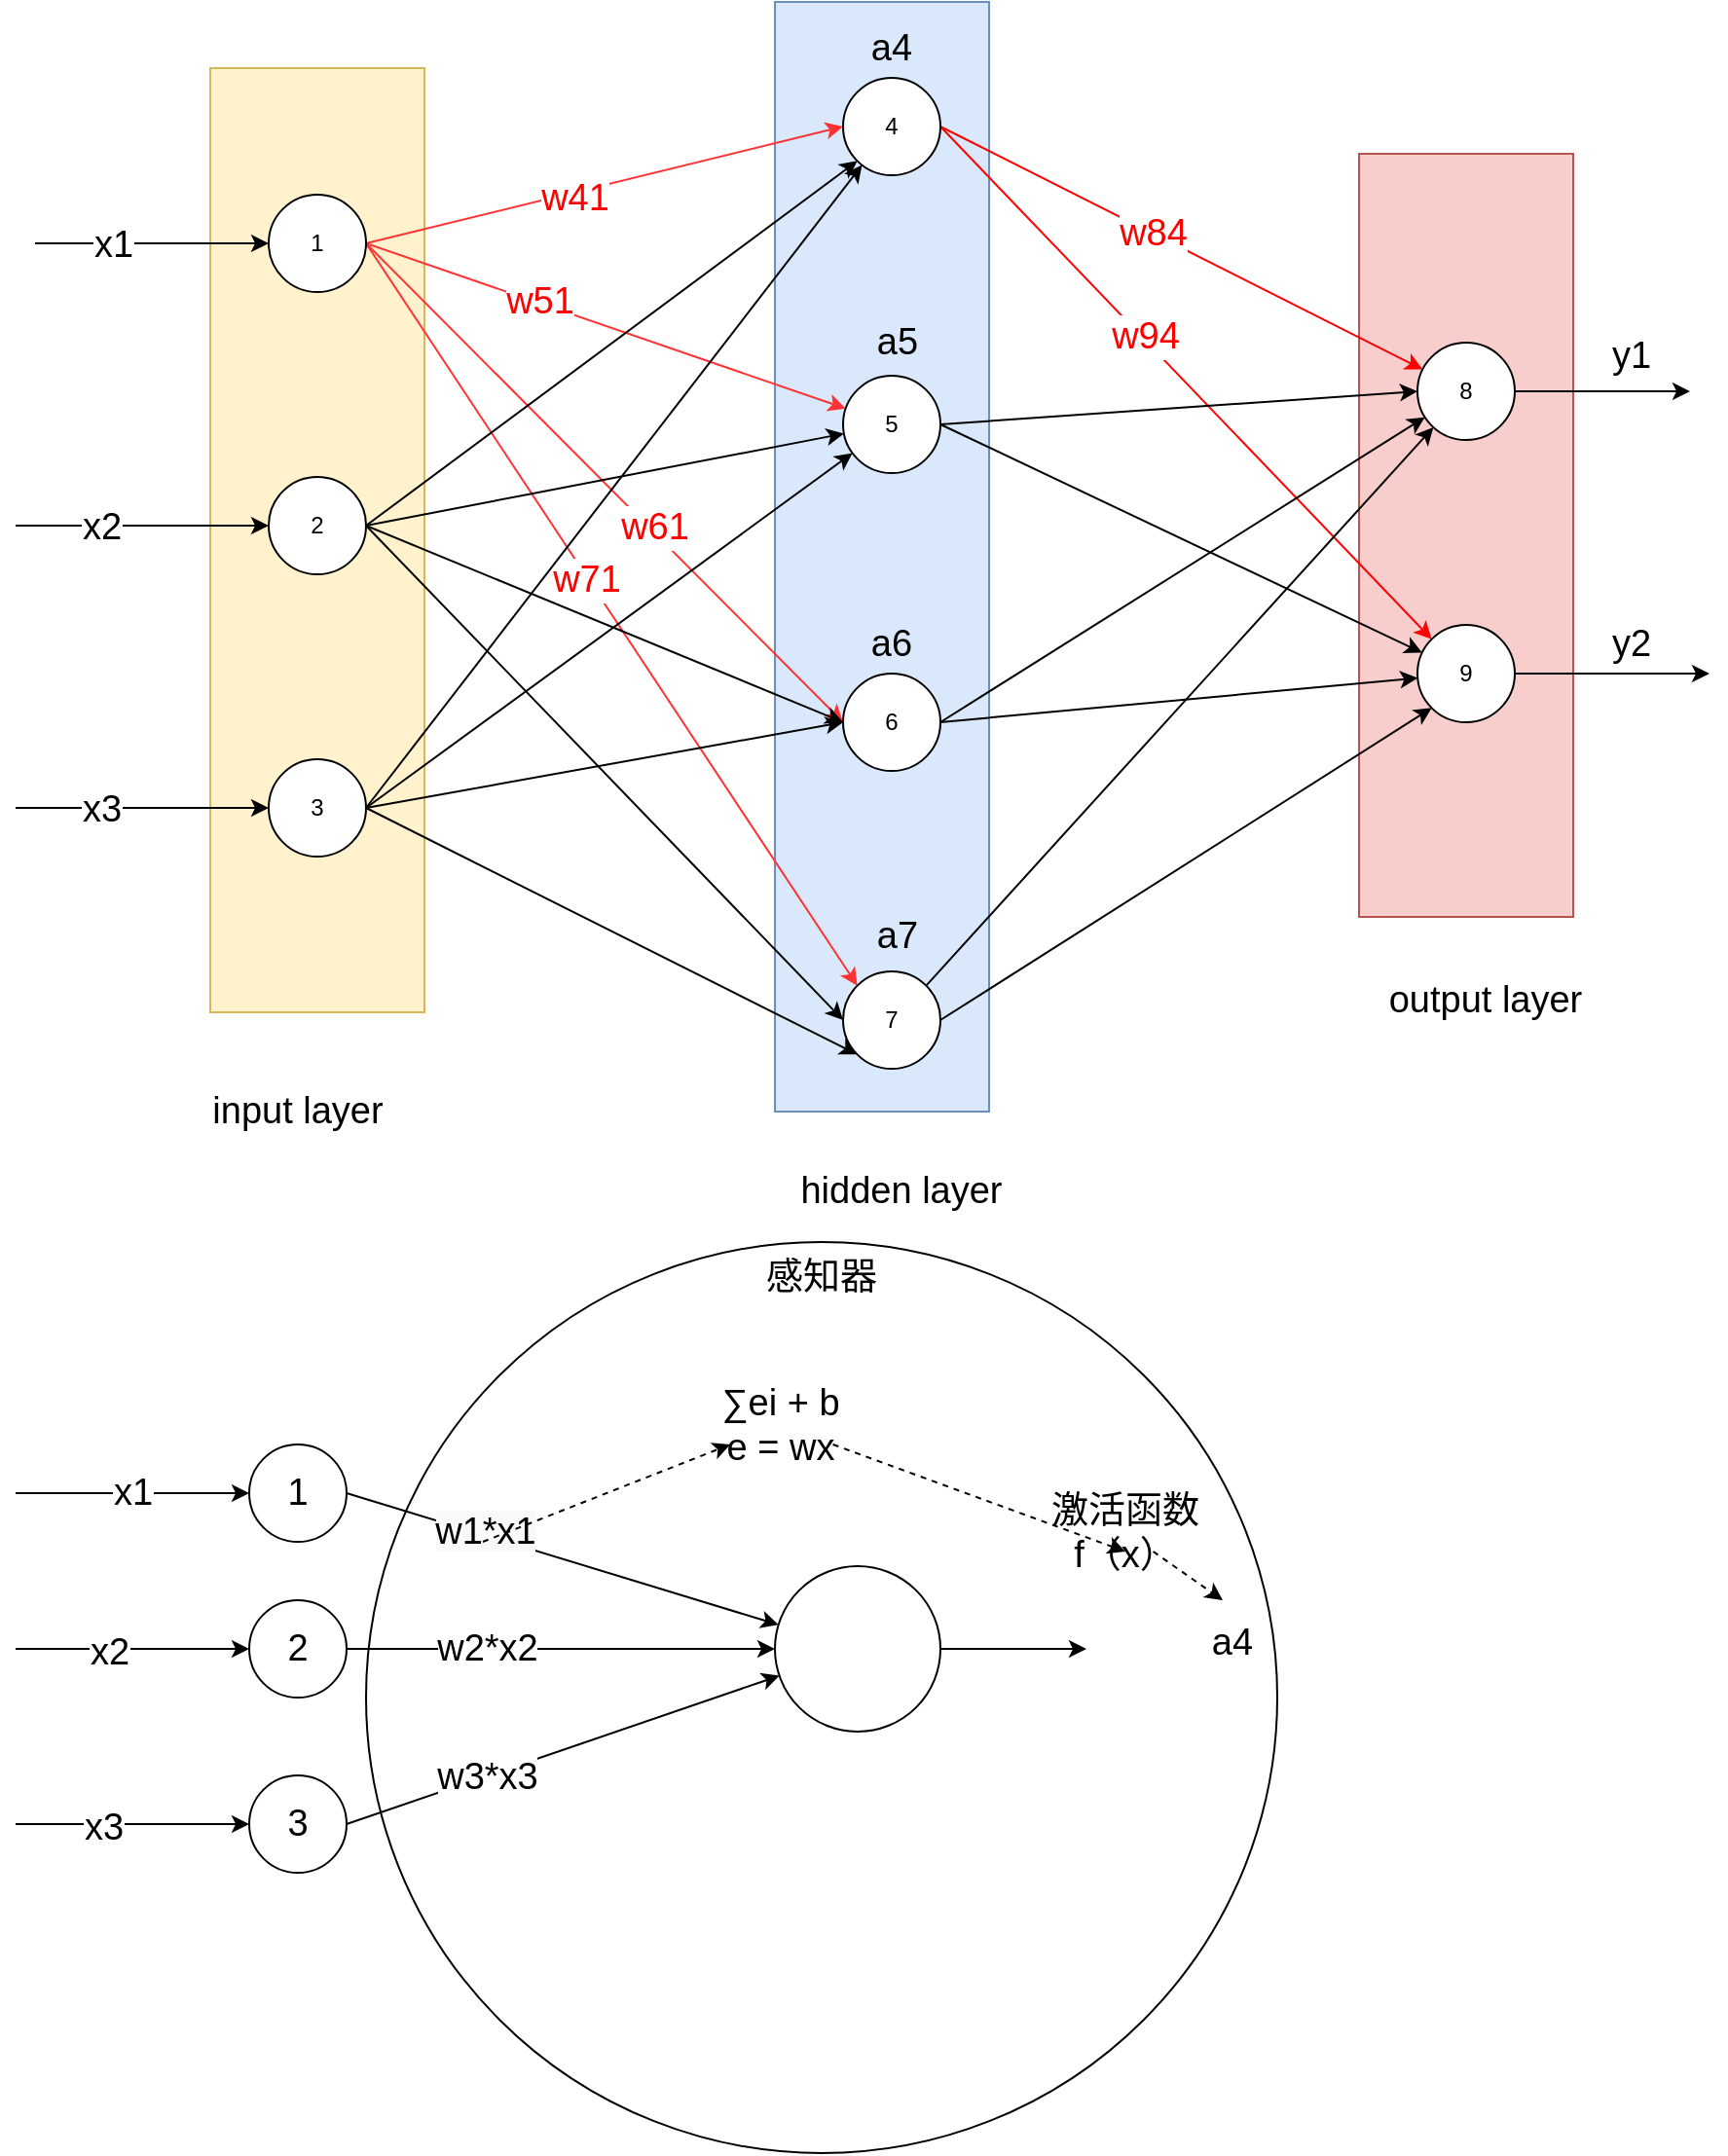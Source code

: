 <mxfile version="11.2.4" type="github" pages="1"><diagram id="6e1H5yw4BZ5C3E8LEhjU" name="第 1 页"><mxGraphModel dx="2075" dy="708" grid="1" gridSize="10" guides="1" tooltips="1" connect="1" arrows="1" fold="1" page="1" pageScale="1" pageWidth="827" pageHeight="1169" math="0" shadow="0"><root><mxCell id="0"/><mxCell id="1" parent="0"/><mxCell id="CEEAkWPsTN2MYeZRt6l1-1" value="x1" style="edgeStyle=none;rounded=0;orthogonalLoop=1;jettySize=auto;html=1;exitX=0;exitY=0.5;exitDx=0;exitDy=0;strokeColor=#000000;fontSize=19;fontColor=#000000;entryX=0;entryY=0.5;entryDx=0;entryDy=0;" edge="1" parent="1" target="CEEAkWPsTN2MYeZRt6l1-60"><mxGeometry relative="1" as="geometry"><mxPoint x="-40" y="805" as="sourcePoint"/></mxGeometry></mxCell><mxCell id="CEEAkWPsTN2MYeZRt6l1-2" value="感知器" style="ellipse;whiteSpace=wrap;html=1;aspect=fixed;fontSize=19;fontColor=#000000;verticalAlign=top;" vertex="1" parent="1"><mxGeometry x="140" y="676" width="468" height="468" as="geometry"/></mxCell><mxCell id="CEEAkWPsTN2MYeZRt6l1-3" value="" style="rounded=0;whiteSpace=wrap;html=1;fillColor=#f8cecc;strokeColor=#b85450;" vertex="1" parent="1"><mxGeometry x="650" y="117" width="110" height="392" as="geometry"/></mxCell><mxCell id="CEEAkWPsTN2MYeZRt6l1-4" value="" style="rounded=0;whiteSpace=wrap;html=1;fillColor=#dae8fc;strokeColor=#6c8ebf;" vertex="1" parent="1"><mxGeometry x="350" y="39" width="110" height="570" as="geometry"/></mxCell><mxCell id="CEEAkWPsTN2MYeZRt6l1-5" value="" style="rounded=0;whiteSpace=wrap;html=1;fillColor=#fff2cc;strokeColor=#d6b656;" vertex="1" parent="1"><mxGeometry x="60" y="73" width="110" height="485" as="geometry"/></mxCell><mxCell id="CEEAkWPsTN2MYeZRt6l1-6" style="rounded=0;orthogonalLoop=1;jettySize=auto;html=1;exitX=1;exitY=0.5;exitDx=0;exitDy=0;entryX=0;entryY=0.5;entryDx=0;entryDy=0;strokeColor=#FF3333;fontColor=#FF0000;" edge="1" parent="1" source="CEEAkWPsTN2MYeZRt6l1-14" target="CEEAkWPsTN2MYeZRt6l1-29"><mxGeometry relative="1" as="geometry"/></mxCell><mxCell id="CEEAkWPsTN2MYeZRt6l1-7" value="w41" style="text;html=1;resizable=0;points=[];align=center;verticalAlign=middle;labelBackgroundColor=#ffffff;fontSize=19;fontColor=#FF0000;" vertex="1" connectable="0" parent="CEEAkWPsTN2MYeZRt6l1-6"><mxGeometry x="-0.13" y="-3" relative="1" as="geometry"><mxPoint as="offset"/></mxGeometry></mxCell><mxCell id="CEEAkWPsTN2MYeZRt6l1-8" style="edgeStyle=none;rounded=0;orthogonalLoop=1;jettySize=auto;html=1;exitX=1;exitY=0.5;exitDx=0;exitDy=0;strokeColor=#FF3333;fontColor=#FF0000;" edge="1" parent="1" source="CEEAkWPsTN2MYeZRt6l1-14" target="CEEAkWPsTN2MYeZRt6l1-32"><mxGeometry relative="1" as="geometry"/></mxCell><mxCell id="CEEAkWPsTN2MYeZRt6l1-9" value="&lt;font color=&quot;#ff0000&quot;&gt;w51&lt;/font&gt;" style="text;html=1;resizable=0;points=[];align=center;verticalAlign=middle;labelBackgroundColor=#ffffff;fontSize=19;" vertex="1" connectable="0" parent="CEEAkWPsTN2MYeZRt6l1-8"><mxGeometry x="-0.285" y="1" relative="1" as="geometry"><mxPoint as="offset"/></mxGeometry></mxCell><mxCell id="CEEAkWPsTN2MYeZRt6l1-10" style="edgeStyle=none;rounded=0;orthogonalLoop=1;jettySize=auto;html=1;exitX=1;exitY=0.5;exitDx=0;exitDy=0;entryX=0;entryY=0.5;entryDx=0;entryDy=0;strokeColor=#FF3333;fontColor=#FF0000;" edge="1" parent="1" source="CEEAkWPsTN2MYeZRt6l1-14" target="CEEAkWPsTN2MYeZRt6l1-35"><mxGeometry relative="1" as="geometry"/></mxCell><mxCell id="CEEAkWPsTN2MYeZRt6l1-11" value="&lt;font color=&quot;#ff0000&quot;&gt;w61&lt;/font&gt;" style="text;html=1;resizable=0;points=[];align=center;verticalAlign=middle;labelBackgroundColor=#ffffff;fontSize=19;" vertex="1" connectable="0" parent="CEEAkWPsTN2MYeZRt6l1-10"><mxGeometry x="0.202" y="1" relative="1" as="geometry"><mxPoint y="-1" as="offset"/></mxGeometry></mxCell><mxCell id="CEEAkWPsTN2MYeZRt6l1-12" style="edgeStyle=none;rounded=0;orthogonalLoop=1;jettySize=auto;html=1;exitX=1;exitY=0.5;exitDx=0;exitDy=0;entryX=0;entryY=0;entryDx=0;entryDy=0;strokeColor=#FF3333;fontColor=#FF0000;" edge="1" parent="1" source="CEEAkWPsTN2MYeZRt6l1-14" target="CEEAkWPsTN2MYeZRt6l1-38"><mxGeometry relative="1" as="geometry"/></mxCell><mxCell id="CEEAkWPsTN2MYeZRt6l1-13" value="&lt;font color=&quot;#ff0000&quot;&gt;w71&lt;/font&gt;" style="text;html=1;resizable=0;points=[];align=center;verticalAlign=middle;labelBackgroundColor=#ffffff;fontSize=19;" vertex="1" connectable="0" parent="CEEAkWPsTN2MYeZRt6l1-12"><mxGeometry x="-0.096" y="-1" relative="1" as="geometry"><mxPoint as="offset"/></mxGeometry></mxCell><mxCell id="CEEAkWPsTN2MYeZRt6l1-14" value="1" style="ellipse;whiteSpace=wrap;html=1;aspect=fixed;" vertex="1" parent="1"><mxGeometry x="90" y="138" width="50" height="50" as="geometry"/></mxCell><mxCell id="CEEAkWPsTN2MYeZRt6l1-15" style="edgeStyle=none;rounded=0;orthogonalLoop=1;jettySize=auto;html=1;exitX=1;exitY=0.5;exitDx=0;exitDy=0;entryX=0;entryY=1;entryDx=0;entryDy=0;" edge="1" parent="1" source="CEEAkWPsTN2MYeZRt6l1-19" target="CEEAkWPsTN2MYeZRt6l1-29"><mxGeometry relative="1" as="geometry"/></mxCell><mxCell id="CEEAkWPsTN2MYeZRt6l1-16" style="edgeStyle=none;rounded=0;orthogonalLoop=1;jettySize=auto;html=1;exitX=1;exitY=0.5;exitDx=0;exitDy=0;" edge="1" parent="1" source="CEEAkWPsTN2MYeZRt6l1-19" target="CEEAkWPsTN2MYeZRt6l1-32"><mxGeometry relative="1" as="geometry"/></mxCell><mxCell id="CEEAkWPsTN2MYeZRt6l1-17" style="edgeStyle=none;rounded=0;orthogonalLoop=1;jettySize=auto;html=1;exitX=1;exitY=0.5;exitDx=0;exitDy=0;entryX=0;entryY=0.5;entryDx=0;entryDy=0;" edge="1" parent="1" source="CEEAkWPsTN2MYeZRt6l1-19" target="CEEAkWPsTN2MYeZRt6l1-35"><mxGeometry relative="1" as="geometry"/></mxCell><mxCell id="CEEAkWPsTN2MYeZRt6l1-18" style="edgeStyle=none;rounded=0;orthogonalLoop=1;jettySize=auto;html=1;exitX=1;exitY=0.5;exitDx=0;exitDy=0;entryX=0;entryY=0.5;entryDx=0;entryDy=0;" edge="1" parent="1" source="CEEAkWPsTN2MYeZRt6l1-19" target="CEEAkWPsTN2MYeZRt6l1-38"><mxGeometry relative="1" as="geometry"/></mxCell><mxCell id="CEEAkWPsTN2MYeZRt6l1-19" value="2" style="ellipse;whiteSpace=wrap;html=1;aspect=fixed;" vertex="1" parent="1"><mxGeometry x="90" y="283" width="50" height="50" as="geometry"/></mxCell><mxCell id="CEEAkWPsTN2MYeZRt6l1-20" style="edgeStyle=none;rounded=0;orthogonalLoop=1;jettySize=auto;html=1;exitX=1;exitY=0.5;exitDx=0;exitDy=0;" edge="1" parent="1" source="CEEAkWPsTN2MYeZRt6l1-24" target="CEEAkWPsTN2MYeZRt6l1-29"><mxGeometry relative="1" as="geometry"/></mxCell><mxCell id="CEEAkWPsTN2MYeZRt6l1-21" style="edgeStyle=none;rounded=0;orthogonalLoop=1;jettySize=auto;html=1;exitX=1;exitY=0.5;exitDx=0;exitDy=0;" edge="1" parent="1" source="CEEAkWPsTN2MYeZRt6l1-24" target="CEEAkWPsTN2MYeZRt6l1-32"><mxGeometry relative="1" as="geometry"/></mxCell><mxCell id="CEEAkWPsTN2MYeZRt6l1-22" style="edgeStyle=none;rounded=0;orthogonalLoop=1;jettySize=auto;html=1;exitX=1;exitY=0.5;exitDx=0;exitDy=0;entryX=0;entryY=0.5;entryDx=0;entryDy=0;" edge="1" parent="1" source="CEEAkWPsTN2MYeZRt6l1-24" target="CEEAkWPsTN2MYeZRt6l1-35"><mxGeometry relative="1" as="geometry"/></mxCell><mxCell id="CEEAkWPsTN2MYeZRt6l1-23" style="edgeStyle=none;rounded=0;orthogonalLoop=1;jettySize=auto;html=1;exitX=1;exitY=0.5;exitDx=0;exitDy=0;entryX=0;entryY=1;entryDx=0;entryDy=0;" edge="1" parent="1" source="CEEAkWPsTN2MYeZRt6l1-24" target="CEEAkWPsTN2MYeZRt6l1-38"><mxGeometry relative="1" as="geometry"/></mxCell><mxCell id="CEEAkWPsTN2MYeZRt6l1-24" value="3" style="ellipse;whiteSpace=wrap;html=1;aspect=fixed;" vertex="1" parent="1"><mxGeometry x="90" y="428" width="50" height="50" as="geometry"/></mxCell><mxCell id="CEEAkWPsTN2MYeZRt6l1-25" style="edgeStyle=none;rounded=0;orthogonalLoop=1;jettySize=auto;html=1;exitX=1;exitY=0.5;exitDx=0;exitDy=0;fontColor=#FF0000;strokeColor=#FF0000;" edge="1" parent="1" source="CEEAkWPsTN2MYeZRt6l1-29" target="CEEAkWPsTN2MYeZRt6l1-39"><mxGeometry relative="1" as="geometry"/></mxCell><mxCell id="CEEAkWPsTN2MYeZRt6l1-26" value="&lt;font color=&quot;#ff0000&quot;&gt;w84&lt;/font&gt;" style="text;html=1;resizable=0;points=[];align=center;verticalAlign=middle;labelBackgroundColor=#ffffff;fontSize=19;fontColor=#000000;" vertex="1" connectable="0" parent="CEEAkWPsTN2MYeZRt6l1-25"><mxGeometry x="-0.125" relative="1" as="geometry"><mxPoint as="offset"/></mxGeometry></mxCell><mxCell id="CEEAkWPsTN2MYeZRt6l1-27" style="edgeStyle=none;rounded=0;orthogonalLoop=1;jettySize=auto;html=1;exitX=1;exitY=0.5;exitDx=0;exitDy=0;entryX=0;entryY=0;entryDx=0;entryDy=0;strokeColor=#FF0000;" edge="1" parent="1" source="CEEAkWPsTN2MYeZRt6l1-29" target="CEEAkWPsTN2MYeZRt6l1-41"><mxGeometry relative="1" as="geometry"/></mxCell><mxCell id="CEEAkWPsTN2MYeZRt6l1-28" value="w94" style="text;html=1;resizable=0;points=[];align=center;verticalAlign=middle;labelBackgroundColor=#ffffff;fontSize=19;fontColor=#FF0000;" vertex="1" connectable="0" parent="CEEAkWPsTN2MYeZRt6l1-27"><mxGeometry x="-0.177" y="1" relative="1" as="geometry"><mxPoint as="offset"/></mxGeometry></mxCell><mxCell id="CEEAkWPsTN2MYeZRt6l1-29" value="4" style="ellipse;whiteSpace=wrap;html=1;aspect=fixed;" vertex="1" parent="1"><mxGeometry x="385" y="78" width="50" height="50" as="geometry"/></mxCell><mxCell id="CEEAkWPsTN2MYeZRt6l1-30" style="edgeStyle=none;rounded=0;orthogonalLoop=1;jettySize=auto;html=1;exitX=1;exitY=0.5;exitDx=0;exitDy=0;entryX=0;entryY=0.5;entryDx=0;entryDy=0;" edge="1" parent="1" source="CEEAkWPsTN2MYeZRt6l1-32" target="CEEAkWPsTN2MYeZRt6l1-39"><mxGeometry relative="1" as="geometry"/></mxCell><mxCell id="CEEAkWPsTN2MYeZRt6l1-31" style="edgeStyle=none;rounded=0;orthogonalLoop=1;jettySize=auto;html=1;exitX=1;exitY=0.5;exitDx=0;exitDy=0;" edge="1" parent="1" source="CEEAkWPsTN2MYeZRt6l1-32" target="CEEAkWPsTN2MYeZRt6l1-41"><mxGeometry relative="1" as="geometry"/></mxCell><mxCell id="CEEAkWPsTN2MYeZRt6l1-32" value="5" style="ellipse;whiteSpace=wrap;html=1;aspect=fixed;" vertex="1" parent="1"><mxGeometry x="385" y="231" width="50" height="50" as="geometry"/></mxCell><mxCell id="CEEAkWPsTN2MYeZRt6l1-33" style="edgeStyle=none;rounded=0;orthogonalLoop=1;jettySize=auto;html=1;exitX=1;exitY=0.5;exitDx=0;exitDy=0;" edge="1" parent="1" source="CEEAkWPsTN2MYeZRt6l1-35" target="CEEAkWPsTN2MYeZRt6l1-39"><mxGeometry relative="1" as="geometry"/></mxCell><mxCell id="CEEAkWPsTN2MYeZRt6l1-34" style="edgeStyle=none;rounded=0;orthogonalLoop=1;jettySize=auto;html=1;exitX=1;exitY=0.5;exitDx=0;exitDy=0;" edge="1" parent="1" source="CEEAkWPsTN2MYeZRt6l1-35" target="CEEAkWPsTN2MYeZRt6l1-41"><mxGeometry relative="1" as="geometry"/></mxCell><mxCell id="CEEAkWPsTN2MYeZRt6l1-35" value="6" style="ellipse;whiteSpace=wrap;html=1;aspect=fixed;" vertex="1" parent="1"><mxGeometry x="385" y="384" width="50" height="50" as="geometry"/></mxCell><mxCell id="CEEAkWPsTN2MYeZRt6l1-36" style="edgeStyle=none;rounded=0;orthogonalLoop=1;jettySize=auto;html=1;exitX=1;exitY=0;exitDx=0;exitDy=0;" edge="1" parent="1" source="CEEAkWPsTN2MYeZRt6l1-38" target="CEEAkWPsTN2MYeZRt6l1-39"><mxGeometry relative="1" as="geometry"/></mxCell><mxCell id="CEEAkWPsTN2MYeZRt6l1-37" style="edgeStyle=none;rounded=0;orthogonalLoop=1;jettySize=auto;html=1;exitX=1;exitY=0.5;exitDx=0;exitDy=0;entryX=0;entryY=1;entryDx=0;entryDy=0;" edge="1" parent="1" source="CEEAkWPsTN2MYeZRt6l1-38" target="CEEAkWPsTN2MYeZRt6l1-41"><mxGeometry relative="1" as="geometry"/></mxCell><mxCell id="CEEAkWPsTN2MYeZRt6l1-38" value="7" style="ellipse;whiteSpace=wrap;html=1;aspect=fixed;" vertex="1" parent="1"><mxGeometry x="385" y="537" width="50" height="50" as="geometry"/></mxCell><mxCell id="CEEAkWPsTN2MYeZRt6l1-39" value="8" style="ellipse;whiteSpace=wrap;html=1;aspect=fixed;" vertex="1" parent="1"><mxGeometry x="680" y="214" width="50" height="50" as="geometry"/></mxCell><mxCell id="CEEAkWPsTN2MYeZRt6l1-40" style="edgeStyle=none;rounded=0;orthogonalLoop=1;jettySize=auto;html=1;exitX=1;exitY=0.5;exitDx=0;exitDy=0;strokeColor=#000000;fontSize=19;fontColor=#FF0000;" edge="1" parent="1" source="CEEAkWPsTN2MYeZRt6l1-41"><mxGeometry relative="1" as="geometry"><mxPoint x="830" y="384" as="targetPoint"/></mxGeometry></mxCell><mxCell id="CEEAkWPsTN2MYeZRt6l1-41" value="9" style="ellipse;whiteSpace=wrap;html=1;aspect=fixed;" vertex="1" parent="1"><mxGeometry x="680" y="359" width="50" height="50" as="geometry"/></mxCell><mxCell id="CEEAkWPsTN2MYeZRt6l1-42" value="input layer" style="text;html=1;strokeColor=none;fillColor=none;align=center;verticalAlign=middle;whiteSpace=wrap;rounded=0;fontSize=19;" vertex="1" parent="1"><mxGeometry x="60" y="599" width="90" height="20" as="geometry"/></mxCell><mxCell id="CEEAkWPsTN2MYeZRt6l1-43" value="hidden layer" style="text;html=1;strokeColor=none;fillColor=none;align=center;verticalAlign=middle;whiteSpace=wrap;rounded=0;fontSize=19;" vertex="1" parent="1"><mxGeometry x="360" y="640" width="110" height="20" as="geometry"/></mxCell><mxCell id="CEEAkWPsTN2MYeZRt6l1-44" value="output layer" style="text;html=1;strokeColor=none;fillColor=none;align=center;verticalAlign=middle;whiteSpace=wrap;rounded=0;fontSize=19;" vertex="1" parent="1"><mxGeometry x="660" y="542" width="110" height="20" as="geometry"/></mxCell><mxCell id="CEEAkWPsTN2MYeZRt6l1-45" value="" style="endArrow=classic;html=1;fontSize=19;entryX=0;entryY=0.5;entryDx=0;entryDy=0;" edge="1" parent="1" target="CEEAkWPsTN2MYeZRt6l1-14"><mxGeometry width="50" height="50" relative="1" as="geometry"><mxPoint x="-30" y="163" as="sourcePoint"/><mxPoint x="110" y="690" as="targetPoint"/></mxGeometry></mxCell><mxCell id="CEEAkWPsTN2MYeZRt6l1-46" value="x1" style="text;html=1;resizable=0;points=[];align=center;verticalAlign=middle;labelBackgroundColor=#ffffff;fontSize=19;" vertex="1" connectable="0" parent="CEEAkWPsTN2MYeZRt6l1-45"><mxGeometry x="-0.332" y="-1" relative="1" as="geometry"><mxPoint as="offset"/></mxGeometry></mxCell><mxCell id="CEEAkWPsTN2MYeZRt6l1-47" value="" style="endArrow=classic;html=1;fontSize=19;entryX=0;entryY=0.5;entryDx=0;entryDy=0;" edge="1" parent="1" target="CEEAkWPsTN2MYeZRt6l1-19"><mxGeometry width="50" height="50" relative="1" as="geometry"><mxPoint x="-40" y="308" as="sourcePoint"/><mxPoint x="90" y="320" as="targetPoint"/></mxGeometry></mxCell><mxCell id="CEEAkWPsTN2MYeZRt6l1-48" value="x2" style="text;html=1;resizable=0;points=[];align=center;verticalAlign=middle;labelBackgroundColor=#ffffff;fontSize=19;" vertex="1" connectable="0" parent="CEEAkWPsTN2MYeZRt6l1-47"><mxGeometry x="-0.332" y="-1" relative="1" as="geometry"><mxPoint as="offset"/></mxGeometry></mxCell><mxCell id="CEEAkWPsTN2MYeZRt6l1-49" value="" style="endArrow=classic;html=1;fontSize=19;entryX=0;entryY=0.5;entryDx=0;entryDy=0;" edge="1" parent="1" target="CEEAkWPsTN2MYeZRt6l1-24"><mxGeometry width="50" height="50" relative="1" as="geometry"><mxPoint x="-40" y="453" as="sourcePoint"/><mxPoint x="80" y="440" as="targetPoint"/></mxGeometry></mxCell><mxCell id="CEEAkWPsTN2MYeZRt6l1-50" value="x3" style="text;html=1;resizable=0;points=[];align=center;verticalAlign=middle;labelBackgroundColor=#ffffff;fontSize=19;" vertex="1" connectable="0" parent="CEEAkWPsTN2MYeZRt6l1-49"><mxGeometry x="-0.332" y="-1" relative="1" as="geometry"><mxPoint as="offset"/></mxGeometry></mxCell><mxCell id="CEEAkWPsTN2MYeZRt6l1-51" value="a4" style="text;html=1;strokeColor=none;fillColor=none;align=center;verticalAlign=middle;whiteSpace=wrap;rounded=0;fontSize=19;fontColor=#000000;" vertex="1" parent="1"><mxGeometry x="390" y="53" width="40" height="20" as="geometry"/></mxCell><mxCell id="CEEAkWPsTN2MYeZRt6l1-52" value="a6" style="text;html=1;strokeColor=none;fillColor=none;align=center;verticalAlign=middle;whiteSpace=wrap;rounded=0;fontSize=19;fontColor=#000000;" vertex="1" parent="1"><mxGeometry x="390" y="359" width="40" height="20" as="geometry"/></mxCell><mxCell id="CEEAkWPsTN2MYeZRt6l1-53" value="a5" style="text;html=1;strokeColor=none;fillColor=none;align=center;verticalAlign=middle;whiteSpace=wrap;rounded=0;fontSize=19;fontColor=#000000;" vertex="1" parent="1"><mxGeometry x="393" y="204" width="40" height="20" as="geometry"/></mxCell><mxCell id="CEEAkWPsTN2MYeZRt6l1-54" value="a7" style="text;html=1;strokeColor=none;fillColor=none;align=center;verticalAlign=middle;whiteSpace=wrap;rounded=0;fontSize=19;fontColor=#000000;" vertex="1" parent="1"><mxGeometry x="393" y="509" width="40" height="20" as="geometry"/></mxCell><mxCell id="CEEAkWPsTN2MYeZRt6l1-55" value="" style="endArrow=classic;html=1;strokeColor=#000000;fontSize=19;fontColor=#FF0000;exitX=1;exitY=0.5;exitDx=0;exitDy=0;" edge="1" parent="1" source="CEEAkWPsTN2MYeZRt6l1-39"><mxGeometry width="50" height="50" relative="1" as="geometry"><mxPoint x="770" y="270" as="sourcePoint"/><mxPoint x="820" y="239" as="targetPoint"/></mxGeometry></mxCell><mxCell id="CEEAkWPsTN2MYeZRt6l1-56" value="y1" style="text;html=1;strokeColor=none;fillColor=none;align=center;verticalAlign=middle;whiteSpace=wrap;rounded=0;fontSize=19;fontColor=#000000;" vertex="1" parent="1"><mxGeometry x="770" y="211" width="40" height="20" as="geometry"/></mxCell><mxCell id="CEEAkWPsTN2MYeZRt6l1-57" value="y2" style="text;html=1;strokeColor=none;fillColor=none;align=center;verticalAlign=middle;whiteSpace=wrap;rounded=0;fontSize=19;fontColor=#000000;" vertex="1" parent="1"><mxGeometry x="770" y="359" width="40" height="20" as="geometry"/></mxCell><mxCell id="CEEAkWPsTN2MYeZRt6l1-58" style="edgeStyle=none;rounded=0;orthogonalLoop=1;jettySize=auto;html=1;exitX=1;exitY=0.5;exitDx=0;exitDy=0;strokeColor=#000000;fontSize=19;fontColor=#000000;" edge="1" parent="1" source="CEEAkWPsTN2MYeZRt6l1-60" target="CEEAkWPsTN2MYeZRt6l1-72"><mxGeometry relative="1" as="geometry"/></mxCell><mxCell id="CEEAkWPsTN2MYeZRt6l1-59" value="&lt;span style=&quot;white-space: normal ; background-color: rgb(248 , 249 , 250)&quot;&gt;w1*x1&lt;/span&gt;" style="text;html=1;resizable=0;points=[];align=center;verticalAlign=middle;labelBackgroundColor=#ffffff;fontSize=19;fontColor=#000000;" vertex="1" connectable="0" parent="CEEAkWPsTN2MYeZRt6l1-58"><mxGeometry x="-0.371" y="2" relative="1" as="geometry"><mxPoint as="offset"/></mxGeometry></mxCell><mxCell id="CEEAkWPsTN2MYeZRt6l1-60" value="1" style="ellipse;whiteSpace=wrap;html=1;aspect=fixed;fontSize=19;fontColor=#000000;" vertex="1" parent="1"><mxGeometry x="80" y="780" width="50" height="50" as="geometry"/></mxCell><mxCell id="CEEAkWPsTN2MYeZRt6l1-61" style="edgeStyle=none;rounded=0;orthogonalLoop=1;jettySize=auto;html=1;exitX=1;exitY=0.5;exitDx=0;exitDy=0;strokeColor=#000000;fontSize=19;fontColor=#000000;" edge="1" parent="1" source="CEEAkWPsTN2MYeZRt6l1-65" target="CEEAkWPsTN2MYeZRt6l1-72"><mxGeometry relative="1" as="geometry"/></mxCell><mxCell id="CEEAkWPsTN2MYeZRt6l1-62" value="w2*x2" style="text;html=1;resizable=0;points=[];align=center;verticalAlign=middle;labelBackgroundColor=#ffffff;fontSize=19;fontColor=#000000;" vertex="1" connectable="0" parent="CEEAkWPsTN2MYeZRt6l1-61"><mxGeometry x="-0.346" relative="1" as="geometry"><mxPoint as="offset"/></mxGeometry></mxCell><mxCell id="CEEAkWPsTN2MYeZRt6l1-63" style="edgeStyle=none;rounded=0;orthogonalLoop=1;jettySize=auto;html=1;exitX=0;exitY=0.5;exitDx=0;exitDy=0;strokeColor=#000000;fontSize=19;fontColor=#000000;entryX=0;entryY=0.5;entryDx=0;entryDy=0;" edge="1" parent="1" target="CEEAkWPsTN2MYeZRt6l1-65"><mxGeometry relative="1" as="geometry"><mxPoint x="-40" y="885" as="sourcePoint"/></mxGeometry></mxCell><mxCell id="CEEAkWPsTN2MYeZRt6l1-64" value="x2" style="text;html=1;resizable=0;points=[];align=center;verticalAlign=middle;labelBackgroundColor=#ffffff;fontSize=19;fontColor=#000000;" vertex="1" connectable="0" parent="CEEAkWPsTN2MYeZRt6l1-63"><mxGeometry x="-0.212" y="-2" relative="1" as="geometry"><mxPoint as="offset"/></mxGeometry></mxCell><mxCell id="CEEAkWPsTN2MYeZRt6l1-65" value="2" style="ellipse;whiteSpace=wrap;html=1;aspect=fixed;fontSize=19;fontColor=#000000;" vertex="1" parent="1"><mxGeometry x="80" y="860" width="50" height="50" as="geometry"/></mxCell><mxCell id="CEEAkWPsTN2MYeZRt6l1-66" style="edgeStyle=none;rounded=0;orthogonalLoop=1;jettySize=auto;html=1;exitX=1;exitY=0.5;exitDx=0;exitDy=0;strokeColor=#000000;fontSize=19;fontColor=#000000;" edge="1" parent="1" source="CEEAkWPsTN2MYeZRt6l1-70" target="CEEAkWPsTN2MYeZRt6l1-72"><mxGeometry relative="1" as="geometry"/></mxCell><mxCell id="CEEAkWPsTN2MYeZRt6l1-67" value="w3*x3" style="text;html=1;resizable=0;points=[];align=center;verticalAlign=middle;labelBackgroundColor=#ffffff;fontSize=19;fontColor=#000000;" vertex="1" connectable="0" parent="CEEAkWPsTN2MYeZRt6l1-66"><mxGeometry x="-0.357" relative="1" as="geometry"><mxPoint as="offset"/></mxGeometry></mxCell><mxCell id="CEEAkWPsTN2MYeZRt6l1-68" style="edgeStyle=none;rounded=0;orthogonalLoop=1;jettySize=auto;html=1;exitX=0;exitY=0.5;exitDx=0;exitDy=0;strokeColor=#000000;fontSize=19;fontColor=#000000;entryX=0;entryY=0.5;entryDx=0;entryDy=0;" edge="1" parent="1" target="CEEAkWPsTN2MYeZRt6l1-70"><mxGeometry relative="1" as="geometry"><mxPoint x="-40" y="975" as="sourcePoint"/></mxGeometry></mxCell><mxCell id="CEEAkWPsTN2MYeZRt6l1-69" value="x3" style="text;html=1;resizable=0;points=[];align=center;verticalAlign=middle;labelBackgroundColor=#ffffff;fontSize=19;fontColor=#000000;" vertex="1" connectable="0" parent="CEEAkWPsTN2MYeZRt6l1-68"><mxGeometry x="-0.262" y="-2" relative="1" as="geometry"><mxPoint as="offset"/></mxGeometry></mxCell><mxCell id="CEEAkWPsTN2MYeZRt6l1-70" value="3" style="ellipse;whiteSpace=wrap;html=1;aspect=fixed;fontSize=19;fontColor=#000000;" vertex="1" parent="1"><mxGeometry x="80" y="950" width="50" height="50" as="geometry"/></mxCell><mxCell id="CEEAkWPsTN2MYeZRt6l1-71" style="edgeStyle=none;rounded=0;orthogonalLoop=1;jettySize=auto;html=1;exitX=1;exitY=0.5;exitDx=0;exitDy=0;strokeColor=#000000;fontSize=19;fontColor=#000000;" edge="1" parent="1" source="CEEAkWPsTN2MYeZRt6l1-72"><mxGeometry relative="1" as="geometry"><mxPoint x="510" y="885" as="targetPoint"/></mxGeometry></mxCell><mxCell id="CEEAkWPsTN2MYeZRt6l1-72" value="" style="ellipse;whiteSpace=wrap;html=1;aspect=fixed;fontSize=19;fontColor=#000000;" vertex="1" parent="1"><mxGeometry x="350" y="842.5" width="85" height="85" as="geometry"/></mxCell><mxCell id="CEEAkWPsTN2MYeZRt6l1-73" value="∑ei + b&lt;br&gt;e = wx" style="text;html=1;strokeColor=none;fillColor=none;align=center;verticalAlign=middle;whiteSpace=wrap;rounded=0;fontSize=19;fontColor=#000000;" vertex="1" parent="1"><mxGeometry x="317.5" y="760" width="70" height="20" as="geometry"/></mxCell><mxCell id="CEEAkWPsTN2MYeZRt6l1-74" style="edgeStyle=none;rounded=0;orthogonalLoop=1;jettySize=auto;html=1;exitX=0;exitY=0.5;exitDx=0;exitDy=0;strokeColor=#000000;fontSize=19;fontColor=#000000;" edge="1" parent="1" source="CEEAkWPsTN2MYeZRt6l1-73" target="CEEAkWPsTN2MYeZRt6l1-73"><mxGeometry relative="1" as="geometry"/></mxCell><mxCell id="CEEAkWPsTN2MYeZRt6l1-75" value="激活函数&lt;br&gt;f（x）" style="text;html=1;strokeColor=none;fillColor=none;align=center;verticalAlign=middle;whiteSpace=wrap;rounded=0;fontSize=19;fontColor=#000000;" vertex="1" parent="1"><mxGeometry x="470" y="815" width="120" height="20" as="geometry"/></mxCell><mxCell id="CEEAkWPsTN2MYeZRt6l1-76" value="" style="endArrow=classic;html=1;strokeColor=#000000;fontSize=19;fontColor=#000000;dashed=1;" edge="1" parent="1" target="CEEAkWPsTN2MYeZRt6l1-73"><mxGeometry width="50" height="50" relative="1" as="geometry"><mxPoint x="200" y="830" as="sourcePoint"/><mxPoint x="250" y="780" as="targetPoint"/></mxGeometry></mxCell><mxCell id="CEEAkWPsTN2MYeZRt6l1-77" value="" style="endArrow=classic;html=1;strokeColor=#000000;fontSize=19;fontColor=#000000;entryX=0.5;entryY=1;entryDx=0;entryDy=0;dashed=1;" edge="1" parent="1" source="CEEAkWPsTN2MYeZRt6l1-73" target="CEEAkWPsTN2MYeZRt6l1-75"><mxGeometry width="50" height="50" relative="1" as="geometry"><mxPoint x="380" y="810" as="sourcePoint"/><mxPoint x="430" y="760" as="targetPoint"/></mxGeometry></mxCell><mxCell id="CEEAkWPsTN2MYeZRt6l1-78" value="" style="endArrow=classic;html=1;dashed=1;strokeColor=#000000;fontSize=19;fontColor=#000000;" edge="1" parent="1" source="CEEAkWPsTN2MYeZRt6l1-75"><mxGeometry width="50" height="50" relative="1" as="geometry"><mxPoint x="540" y="890" as="sourcePoint"/><mxPoint x="580" y="860" as="targetPoint"/></mxGeometry></mxCell><mxCell id="CEEAkWPsTN2MYeZRt6l1-79" value="a4" style="text;html=1;strokeColor=none;fillColor=none;align=center;verticalAlign=middle;whiteSpace=wrap;rounded=0;fontSize=19;fontColor=#000000;" vertex="1" parent="1"><mxGeometry x="565" y="872" width="40" height="20" as="geometry"/></mxCell></root></mxGraphModel></diagram></mxfile>